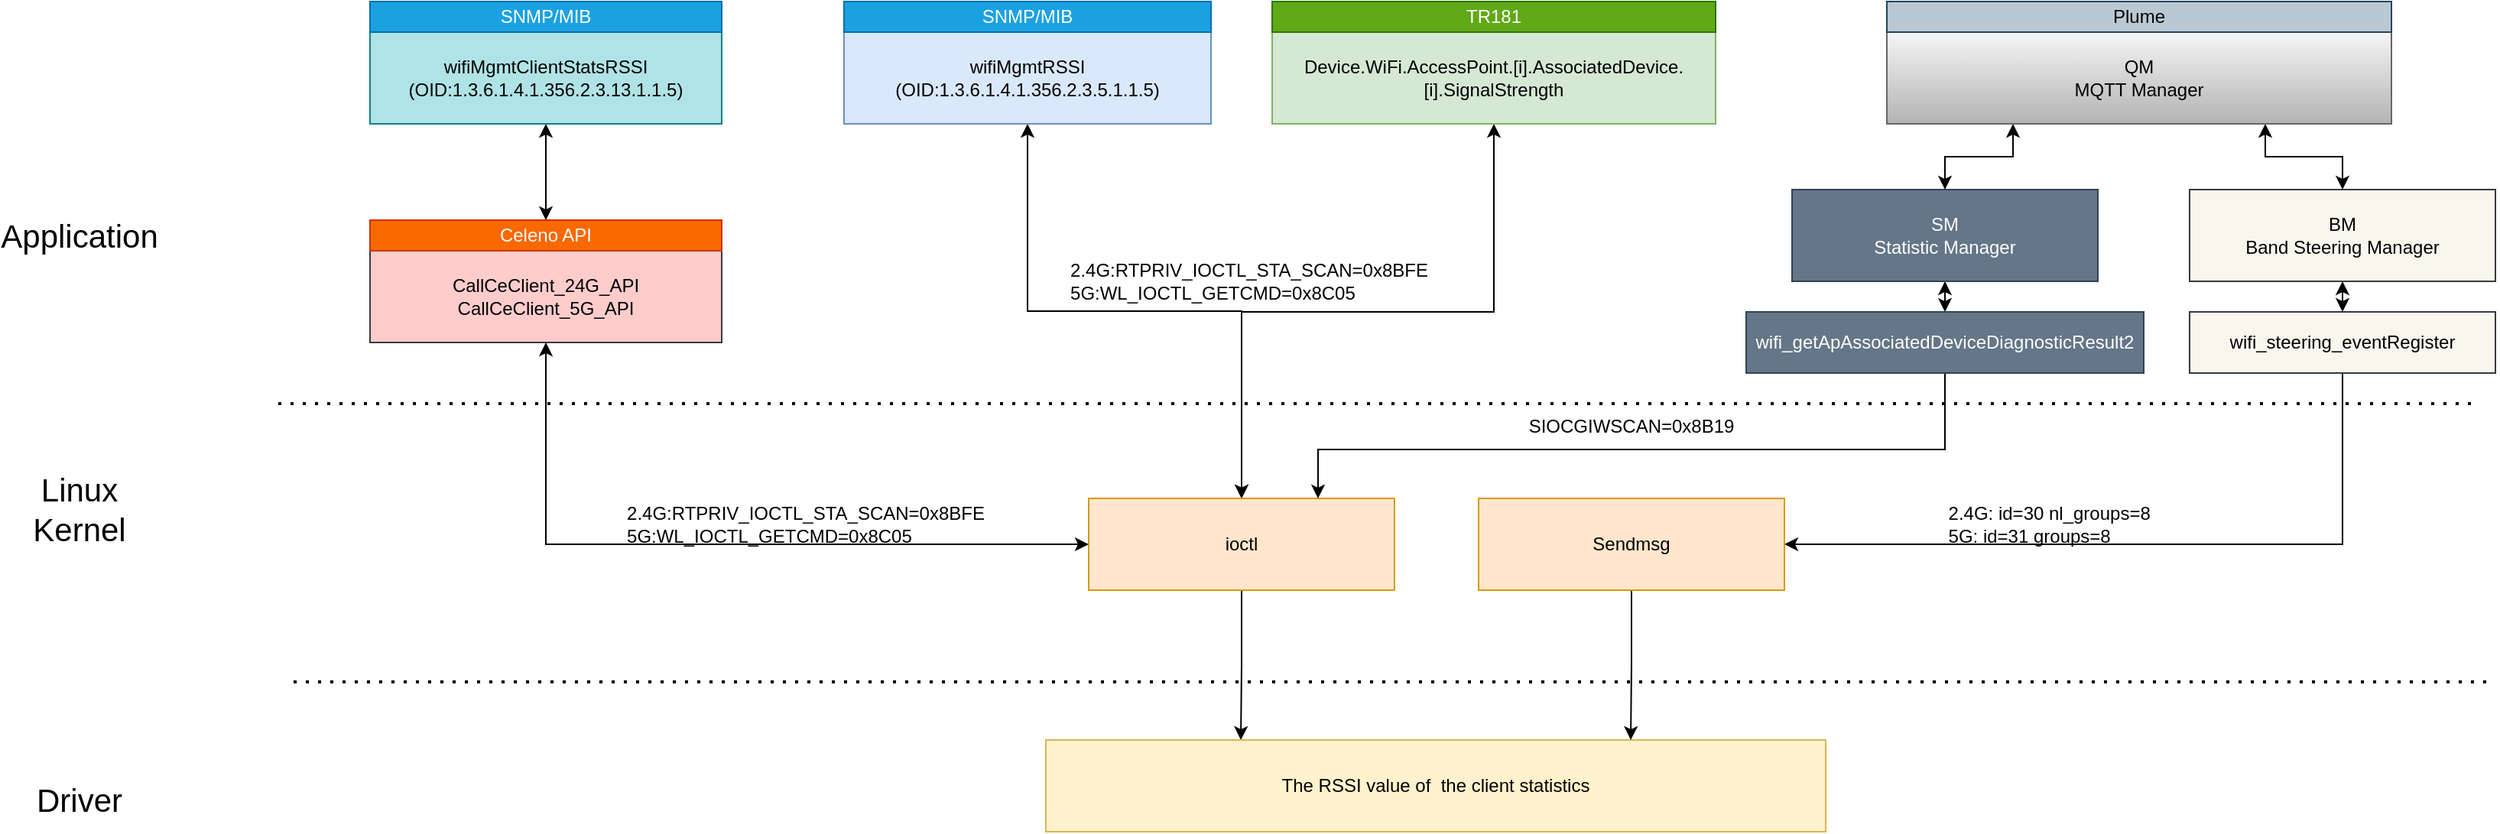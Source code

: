 <mxfile version="13.5.1" type="device"><diagram id="RcueXAkQigdt3hDm3aGs" name="WiFi_RSSI"><mxGraphModel dx="2500" dy="2136" grid="1" gridSize="10" guides="1" tooltips="1" connect="1" arrows="1" fold="1" page="1" pageScale="1" pageWidth="827" pageHeight="1169" math="0" shadow="0"><root><mxCell id="0"/><mxCell id="1" parent="0"/><mxCell id="a6JntCdSeUmRAX2pLsWM-31" style="edgeStyle=orthogonalEdgeStyle;rounded=0;orthogonalLoop=1;jettySize=auto;html=1;exitX=0.5;exitY=1;exitDx=0;exitDy=0;startArrow=classic;startFill=1;fontSize=21;entryX=0.5;entryY=0;entryDx=0;entryDy=0;" parent="1" source="a6JntCdSeUmRAX2pLsWM-1" edge="1" target="a6JntCdSeUmRAX2pLsWM-5"><mxGeometry relative="1" as="geometry"><mxPoint x="530" y="320" as="targetPoint"/><Array as="points"><mxPoint x="695" y="200"/><mxPoint x="530" y="200"/></Array></mxGeometry></mxCell><mxCell id="a6JntCdSeUmRAX2pLsWM-1" value="Device.WiFi.AccessPoint.[i].AssociatedDevice.[i].SignalStrength" style="rounded=0;whiteSpace=wrap;html=1;fillColor=#d5e8d4;strokeColor=#82b366;" parent="1" vertex="1"><mxGeometry x="550" y="17" width="290" height="60" as="geometry"/></mxCell><mxCell id="a6JntCdSeUmRAX2pLsWM-30" style="edgeStyle=orthogonalEdgeStyle;rounded=0;orthogonalLoop=1;jettySize=auto;html=1;exitX=0.5;exitY=1;exitDx=0;exitDy=0;entryX=0.5;entryY=0;entryDx=0;entryDy=0;startArrow=classic;startFill=1;fontSize=21;" parent="1" source="a6JntCdSeUmRAX2pLsWM-2" target="a6JntCdSeUmRAX2pLsWM-5" edge="1"><mxGeometry relative="1" as="geometry"/></mxCell><mxCell id="a6JntCdSeUmRAX2pLsWM-2" value="wifiMgmtRSSI &lt;br&gt;(OID:1.3.6.1.4.1.356.2.3.5.1.1.5)" style="rounded=0;whiteSpace=wrap;html=1;fillColor=#dae8fc;strokeColor=#6c8ebf;" parent="1" vertex="1"><mxGeometry x="270" y="17" width="240" height="60" as="geometry"/></mxCell><mxCell id="a6JntCdSeUmRAX2pLsWM-3" value="TR181" style="rounded=0;whiteSpace=wrap;html=1;fillColor=#60a917;strokeColor=#2D7600;fontColor=#ffffff;" parent="1" vertex="1"><mxGeometry x="550" y="-3" width="290" height="20" as="geometry"/></mxCell><mxCell id="a6JntCdSeUmRAX2pLsWM-4" value="SNMP/MIB" style="rounded=0;whiteSpace=wrap;html=1;fillColor=#1ba1e2;strokeColor=#006EAF;fontColor=#ffffff;" parent="1" vertex="1"><mxGeometry x="270" y="-3" width="240" height="20" as="geometry"/></mxCell><mxCell id="9HF8p-2wcs1PZqkFqElr-2" style="edgeStyle=orthogonalEdgeStyle;rounded=0;orthogonalLoop=1;jettySize=auto;html=1;exitX=0.5;exitY=1;exitDx=0;exitDy=0;entryX=0.25;entryY=0;entryDx=0;entryDy=0;" edge="1" parent="1" source="a6JntCdSeUmRAX2pLsWM-5" target="a6JntCdSeUmRAX2pLsWM-7"><mxGeometry relative="1" as="geometry"/></mxCell><mxCell id="a6JntCdSeUmRAX2pLsWM-5" value="ioctl" style="rounded=0;whiteSpace=wrap;html=1;fillColor=#ffe6cc;strokeColor=#d79b00;" parent="1" vertex="1"><mxGeometry x="430" y="322" width="200" height="60" as="geometry"/></mxCell><mxCell id="a6JntCdSeUmRAX2pLsWM-7" value="The RSSI value of&amp;nbsp; the client statistics&lt;span style=&quot;color: rgba(0 , 0 , 0 , 0) ; font-family: monospace ; font-size: 0px&quot;&gt;%3CmxGraphModel%3E%3Croot%3E%3CmxCell%20id%3D%220%22%2F%3E%3CmxCell%20id%3D%221%22%20parent%3D%220%22%2F%3E%3CmxCell%20id%3D%222%22%20value%3D%22ioctl%22%20style%3D%22rounded%3D0%3BwhiteSpace%3Dwrap%3Bhtml%3D1%3B%22%20vertex%3D%221%22%20parent%3D%221%22%3E%3CmxGeometry%20x%3D%22410%22%20y%3D%22290%22%20width%3D%22200%22%20height%3D%2260%22%20as%3D%22geometry%22%2F%3E%3C%2FmxCell%3E%3C%2Froot%3E%3C%2FmxGraphModel%3E&amp;nbsp;&lt;/span&gt;&lt;span style=&quot;color: rgba(0 , 0 , 0 , 0) ; font-family: monospace ; font-size: 0px&quot;&gt;%3CmxGraphModel%3E%3Croot%3E%3CmxCell%20id%3D%220%22%2F%3E%3CmxCell%20id%3D%221%22%20parent%3D%220%22%2F%3E%3CmxCell%20id%3D%222%22%20value%3D%22ioctl%22%20style%3D%22rounded%3D0%3BwhiteSpace%3Dwrap%3Bhtml%3D1%3B%22%20vertex%3D%221%22%20parent%3D%221%22%3E%3CmxGeometry%20x%3D%22410%22%20y%3D%22290%22%20width%3D%22200%22%20height%3D%2260%22%20as%3D%22geometry%22%2F%3E%3C%2FmxCell%3E%3C%2Froot%3E%3C%2FmxGraphModel%3Ecclient&lt;/span&gt;" style="rounded=0;whiteSpace=wrap;html=1;fillColor=#fff2cc;strokeColor=#d6b656;" parent="1" vertex="1"><mxGeometry x="402" y="480" width="510" height="60" as="geometry"/></mxCell><mxCell id="a6JntCdSeUmRAX2pLsWM-8" value="" style="endArrow=none;dashed=1;html=1;dashPattern=1 3;strokeWidth=2;" parent="1" edge="1"><mxGeometry width="50" height="50" relative="1" as="geometry"><mxPoint x="-100" y="260" as="sourcePoint"/><mxPoint x="1340" y="260" as="targetPoint"/></mxGeometry></mxCell><mxCell id="a6JntCdSeUmRAX2pLsWM-9" value="Application" style="text;html=1;strokeColor=none;fillColor=none;align=center;verticalAlign=middle;whiteSpace=wrap;rounded=0;fontSize=21;" parent="1" vertex="1"><mxGeometry x="-280" y="140" width="100" height="20" as="geometry"/></mxCell><mxCell id="a6JntCdSeUmRAX2pLsWM-10" value="Linux Kernel" style="text;html=1;strokeColor=none;fillColor=none;align=center;verticalAlign=middle;whiteSpace=wrap;rounded=0;fontSize=21;" parent="1" vertex="1"><mxGeometry x="-280" y="319" width="100" height="20" as="geometry"/></mxCell><mxCell id="a6JntCdSeUmRAX2pLsWM-11" value="" style="endArrow=none;dashed=1;html=1;dashPattern=1 3;strokeWidth=2;" parent="1" edge="1"><mxGeometry width="50" height="50" relative="1" as="geometry"><mxPoint x="-90" y="442" as="sourcePoint"/><mxPoint x="1350" y="442" as="targetPoint"/></mxGeometry></mxCell><mxCell id="a6JntCdSeUmRAX2pLsWM-12" value="Driver" style="text;html=1;strokeColor=none;fillColor=none;align=center;verticalAlign=middle;whiteSpace=wrap;rounded=0;fontSize=21;" parent="1" vertex="1"><mxGeometry x="-280" y="509" width="100" height="20" as="geometry"/></mxCell><mxCell id="a6JntCdSeUmRAX2pLsWM-46" style="edgeStyle=orthogonalEdgeStyle;rounded=0;orthogonalLoop=1;jettySize=auto;html=1;exitX=0.5;exitY=1;exitDx=0;exitDy=0;entryX=0;entryY=0.5;entryDx=0;entryDy=0;startArrow=classic;startFill=1;fontSize=21;" parent="1" source="a6JntCdSeUmRAX2pLsWM-14" target="a6JntCdSeUmRAX2pLsWM-5" edge="1"><mxGeometry relative="1" as="geometry"/></mxCell><mxCell id="a6JntCdSeUmRAX2pLsWM-14" value="CallCeClient_24G_API&lt;br&gt;CallCeClient_5G_API" style="rounded=0;whiteSpace=wrap;html=1;fillColor=#ffcccc;strokeColor=#36393d;" parent="1" vertex="1"><mxGeometry x="-40" y="160" width="230" height="60" as="geometry"/></mxCell><mxCell id="a6JntCdSeUmRAX2pLsWM-15" value="Celeno API" style="rounded=0;whiteSpace=wrap;html=1;fillColor=#fa6800;strokeColor=#C73500;fontColor=#ffffff;" parent="1" vertex="1"><mxGeometry x="-40" y="140" width="230" height="20" as="geometry"/></mxCell><mxCell id="a6JntCdSeUmRAX2pLsWM-41" style="edgeStyle=orthogonalEdgeStyle;rounded=0;orthogonalLoop=1;jettySize=auto;html=1;exitX=0.25;exitY=1;exitDx=0;exitDy=0;entryX=0.5;entryY=0;entryDx=0;entryDy=0;startArrow=classic;startFill=1;fontSize=21;" parent="1" source="a6JntCdSeUmRAX2pLsWM-20" target="a6JntCdSeUmRAX2pLsWM-36" edge="1"><mxGeometry relative="1" as="geometry"/></mxCell><mxCell id="a6JntCdSeUmRAX2pLsWM-42" style="edgeStyle=orthogonalEdgeStyle;rounded=0;orthogonalLoop=1;jettySize=auto;html=1;exitX=0.75;exitY=1;exitDx=0;exitDy=0;entryX=0.5;entryY=0;entryDx=0;entryDy=0;startArrow=classic;startFill=1;fontSize=21;" parent="1" source="a6JntCdSeUmRAX2pLsWM-20" target="a6JntCdSeUmRAX2pLsWM-37" edge="1"><mxGeometry relative="1" as="geometry"/></mxCell><mxCell id="a6JntCdSeUmRAX2pLsWM-20" value="QM&lt;br&gt;MQTT Manager" style="rounded=0;whiteSpace=wrap;html=1;fillColor=#f5f5f5;strokeColor=#666666;gradientColor=#b3b3b3;" parent="1" vertex="1"><mxGeometry x="952" y="17" width="330" height="60" as="geometry"/></mxCell><mxCell id="a6JntCdSeUmRAX2pLsWM-21" value="Plume" style="rounded=0;whiteSpace=wrap;html=1;fillColor=#bac8d3;strokeColor=#23445d;" parent="1" vertex="1"><mxGeometry x="952" y="-3" width="330" height="20" as="geometry"/></mxCell><mxCell id="a6JntCdSeUmRAX2pLsWM-29" style="edgeStyle=orthogonalEdgeStyle;rounded=0;orthogonalLoop=1;jettySize=auto;html=1;exitX=0.5;exitY=1;exitDx=0;exitDy=0;entryX=0.5;entryY=0;entryDx=0;entryDy=0;startArrow=classic;startFill=1;fontSize=21;" parent="1" source="a6JntCdSeUmRAX2pLsWM-27" target="a6JntCdSeUmRAX2pLsWM-15" edge="1"><mxGeometry relative="1" as="geometry"/></mxCell><mxCell id="a6JntCdSeUmRAX2pLsWM-27" value="wifiMgmtClientStatsRSSI (OID:1.3.6.1.4.1.356.2.3.13.1.1.5)" style="rounded=0;whiteSpace=wrap;html=1;fillColor=#b0e3e6;strokeColor=#0e8088;" parent="1" vertex="1"><mxGeometry x="-40" y="17" width="230" height="60" as="geometry"/></mxCell><mxCell id="a6JntCdSeUmRAX2pLsWM-28" value="SNMP/MIB" style="rounded=0;whiteSpace=wrap;html=1;fillColor=#1ba1e2;strokeColor=#006EAF;fontColor=#ffffff;" parent="1" vertex="1"><mxGeometry x="-40" y="-3" width="230" height="20" as="geometry"/></mxCell><mxCell id="a6JntCdSeUmRAX2pLsWM-44" style="edgeStyle=orthogonalEdgeStyle;rounded=0;orthogonalLoop=1;jettySize=auto;html=1;exitX=0.5;exitY=1;exitDx=0;exitDy=0;entryX=0.5;entryY=0;entryDx=0;entryDy=0;startArrow=classic;startFill=1;fontSize=21;" parent="1" source="a6JntCdSeUmRAX2pLsWM-36" target="a6JntCdSeUmRAX2pLsWM-38" edge="1"><mxGeometry relative="1" as="geometry"/></mxCell><mxCell id="a6JntCdSeUmRAX2pLsWM-36" value="SM&lt;br&gt;Statistic Manager" style="rounded=0;whiteSpace=wrap;html=1;fillColor=#647687;strokeColor=#314354;fontColor=#ffffff;" parent="1" vertex="1"><mxGeometry x="890" y="120" width="200" height="60" as="geometry"/></mxCell><mxCell id="a6JntCdSeUmRAX2pLsWM-45" style="edgeStyle=orthogonalEdgeStyle;rounded=0;orthogonalLoop=1;jettySize=auto;html=1;exitX=0.5;exitY=1;exitDx=0;exitDy=0;entryX=0.5;entryY=0;entryDx=0;entryDy=0;startArrow=classic;startFill=1;fontSize=21;" parent="1" source="a6JntCdSeUmRAX2pLsWM-37" target="a6JntCdSeUmRAX2pLsWM-39" edge="1"><mxGeometry relative="1" as="geometry"/></mxCell><mxCell id="a6JntCdSeUmRAX2pLsWM-37" value="BM&lt;br&gt;Band Steering Manager" style="rounded=0;whiteSpace=wrap;html=1;fillColor=#f9f7ed;strokeColor=#36393d;" parent="1" vertex="1"><mxGeometry x="1150" y="120" width="200" height="60" as="geometry"/></mxCell><mxCell id="cPMUyCDIFAUKuM3M-rSu-2" style="edgeStyle=orthogonalEdgeStyle;rounded=0;orthogonalLoop=1;jettySize=auto;html=1;exitX=0.5;exitY=1;exitDx=0;exitDy=0;entryX=0.75;entryY=0;entryDx=0;entryDy=0;" parent="1" source="a6JntCdSeUmRAX2pLsWM-38" target="a6JntCdSeUmRAX2pLsWM-5" edge="1"><mxGeometry relative="1" as="geometry"><Array as="points"><mxPoint x="990" y="290"/><mxPoint x="580" y="290"/></Array></mxGeometry></mxCell><mxCell id="a6JntCdSeUmRAX2pLsWM-38" value="wifi_getApAssociatedDeviceDiagnosticResult2" style="rounded=0;whiteSpace=wrap;html=1;fillColor=#647687;strokeColor=#314354;fontColor=#ffffff;" parent="1" vertex="1"><mxGeometry x="860" y="200" width="260" height="40" as="geometry"/></mxCell><mxCell id="cPMUyCDIFAUKuM3M-rSu-5" style="edgeStyle=orthogonalEdgeStyle;rounded=0;orthogonalLoop=1;jettySize=auto;html=1;exitX=0.5;exitY=1;exitDx=0;exitDy=0;entryX=1;entryY=0.5;entryDx=0;entryDy=0;" parent="1" source="a6JntCdSeUmRAX2pLsWM-39" target="9z0xZjSrIEYIptxgM44X-3" edge="1"><mxGeometry relative="1" as="geometry"><mxPoint x="890" y="352" as="targetPoint"/><Array as="points"><mxPoint x="1250" y="352"/></Array></mxGeometry></mxCell><mxCell id="a6JntCdSeUmRAX2pLsWM-39" value="wifi_steering_eventRegister" style="rounded=0;whiteSpace=wrap;html=1;fillColor=#f9f7ed;strokeColor=#36393d;" parent="1" vertex="1"><mxGeometry x="1150" y="200" width="200" height="40" as="geometry"/></mxCell><mxCell id="cPMUyCDIFAUKuM3M-rSu-4" value="SIOCGIWSCAN=0x8B19" style="text;html=1;strokeColor=none;fillColor=none;align=center;verticalAlign=middle;whiteSpace=wrap;rounded=0;" parent="1" vertex="1"><mxGeometry x="730" y="265" width="110" height="20" as="geometry"/></mxCell><mxCell id="9z0xZjSrIEYIptxgM44X-1" value="2.4G:RTPRIV_IOCTL_STA_SCAN=0x8BFE&lt;br&gt;&lt;div style=&quot;text-align: left&quot;&gt;&lt;span&gt;5G:WL_IOCTL_GETCMD=0x8C05&lt;/span&gt;&lt;/div&gt;" style="text;html=1;strokeColor=none;fillColor=none;align=center;verticalAlign=middle;whiteSpace=wrap;rounded=0;" parent="1" vertex="1"><mxGeometry x="130" y="329" width="230" height="20" as="geometry"/></mxCell><mxCell id="9z0xZjSrIEYIptxgM44X-2" value="2.4G:RTPRIV_IOCTL_STA_SCAN=0x8BFE&lt;br&gt;&lt;div style=&quot;text-align: left&quot;&gt;&lt;span&gt;5G:WL_IOCTL_GETCMD=0x8C05&lt;/span&gt;&lt;/div&gt;" style="text;html=1;strokeColor=none;fillColor=none;align=center;verticalAlign=middle;whiteSpace=wrap;rounded=0;" parent="1" vertex="1"><mxGeometry x="420" y="170" width="230" height="20" as="geometry"/></mxCell><mxCell id="9HF8p-2wcs1PZqkFqElr-3" style="edgeStyle=orthogonalEdgeStyle;rounded=0;orthogonalLoop=1;jettySize=auto;html=1;exitX=0.5;exitY=1;exitDx=0;exitDy=0;entryX=0.75;entryY=0;entryDx=0;entryDy=0;" edge="1" parent="1" source="9z0xZjSrIEYIptxgM44X-3" target="a6JntCdSeUmRAX2pLsWM-7"><mxGeometry relative="1" as="geometry"/></mxCell><mxCell id="9z0xZjSrIEYIptxgM44X-3" value="Sendmsg" style="rounded=0;whiteSpace=wrap;html=1;fillColor=#ffe6cc;strokeColor=#d79b00;" parent="1" vertex="1"><mxGeometry x="685" y="322" width="200" height="60" as="geometry"/></mxCell><mxCell id="9z0xZjSrIEYIptxgM44X-5" value="2.4G: id=30 nl_groups=8&amp;nbsp;&lt;br&gt;&lt;div style=&quot;text-align: left&quot;&gt;&lt;span&gt;5G: id=31 groups=8&lt;/span&gt;&lt;/div&gt;" style="text;html=1;strokeColor=none;fillColor=none;align=center;verticalAlign=middle;whiteSpace=wrap;rounded=0;" parent="1" vertex="1"><mxGeometry x="940" y="329" width="240" height="20" as="geometry"/></mxCell></root></mxGraphModel></diagram></mxfile>